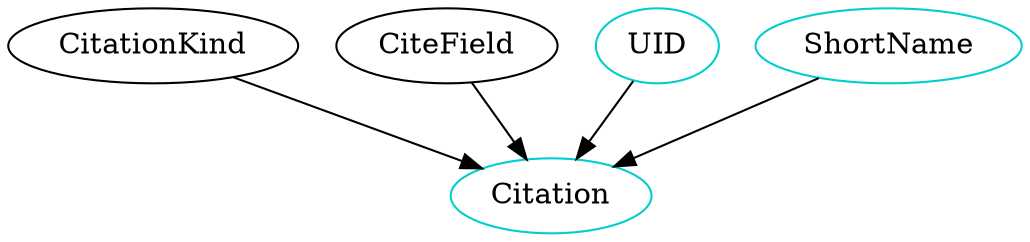 digraph citation {
	/* relationships between independent and dependent components */
	CitationKind -> Citation;
    CiteField -> Citation;
    CitationUID -> Citation;
    CitationShortName -> Citation;
    
	/* definitions for each type component */
	Citation 	    [shape=oval, color=cyan3, label="Citation"];
    //CiteFields    [shape=oval, color=cyan3, label="CiteFields"];
    CitationUID  [shape=oval, color=cyan3, label="UID"];
    CitationShortName  [shape=oval, color=cyan3, label="ShortName"];

}

/* dot -Tpng sample.dot -o sample.png */
